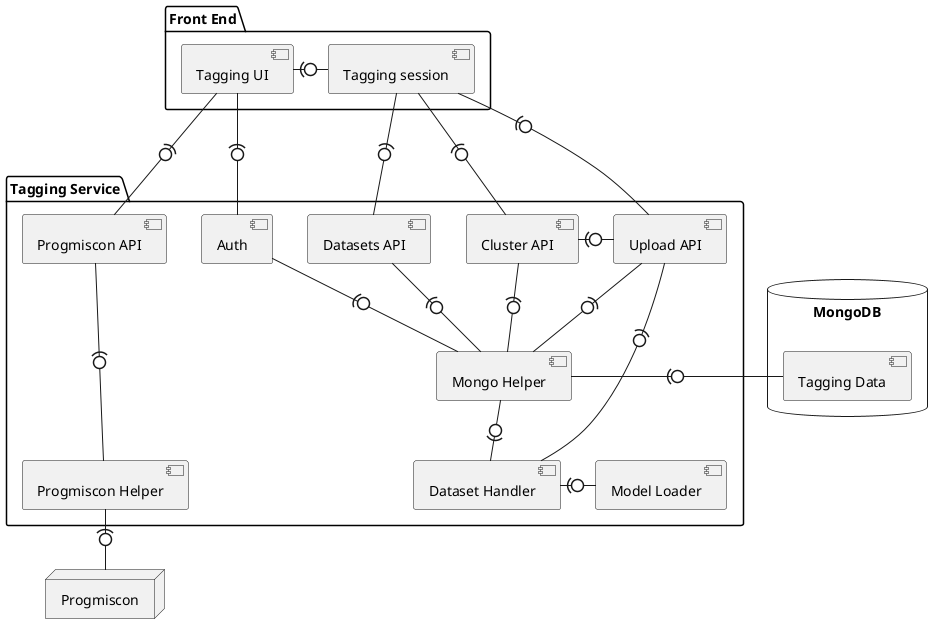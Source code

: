 @startuml


database "MongoDB\n" {
    [Tagging Data] as D
}

package "Tagging Service" as TService {
    [Auth] as A
    [Progmiscon API] as PAPI
    [Datasets API] as DAPI
    [Cluster API] as CAPI
    [Upload API] as UAPI
    [Dataset Handler] as DH
    [Model Loader] as ML
    [Mongo Helper] as MH
    [Progmiscon Helper] as PGH

    DAPI -(0- MH
    CAPI -(0- MH
    CAPI -r(0- UAPI
    PAPI -(0-- PGH
    UAPI -(0- MH
    DH -r(0- ML
    DH -0)- UAPI
    MH -0)- DH
    MH -u0)- A

}

package "Front End" {
    [Tagging UI] as tui
    [Tagging session] as ts

    tui -r(0- ts
}

node "Progmiscon" as PG

A -u0)-- tui
PAPI -u0)-- tui
ts --d(0- DAPI
ts --d(0- CAPI
ts --d(0- UAPI

MH -r(0- D

PGH -(0- PG


@enduml